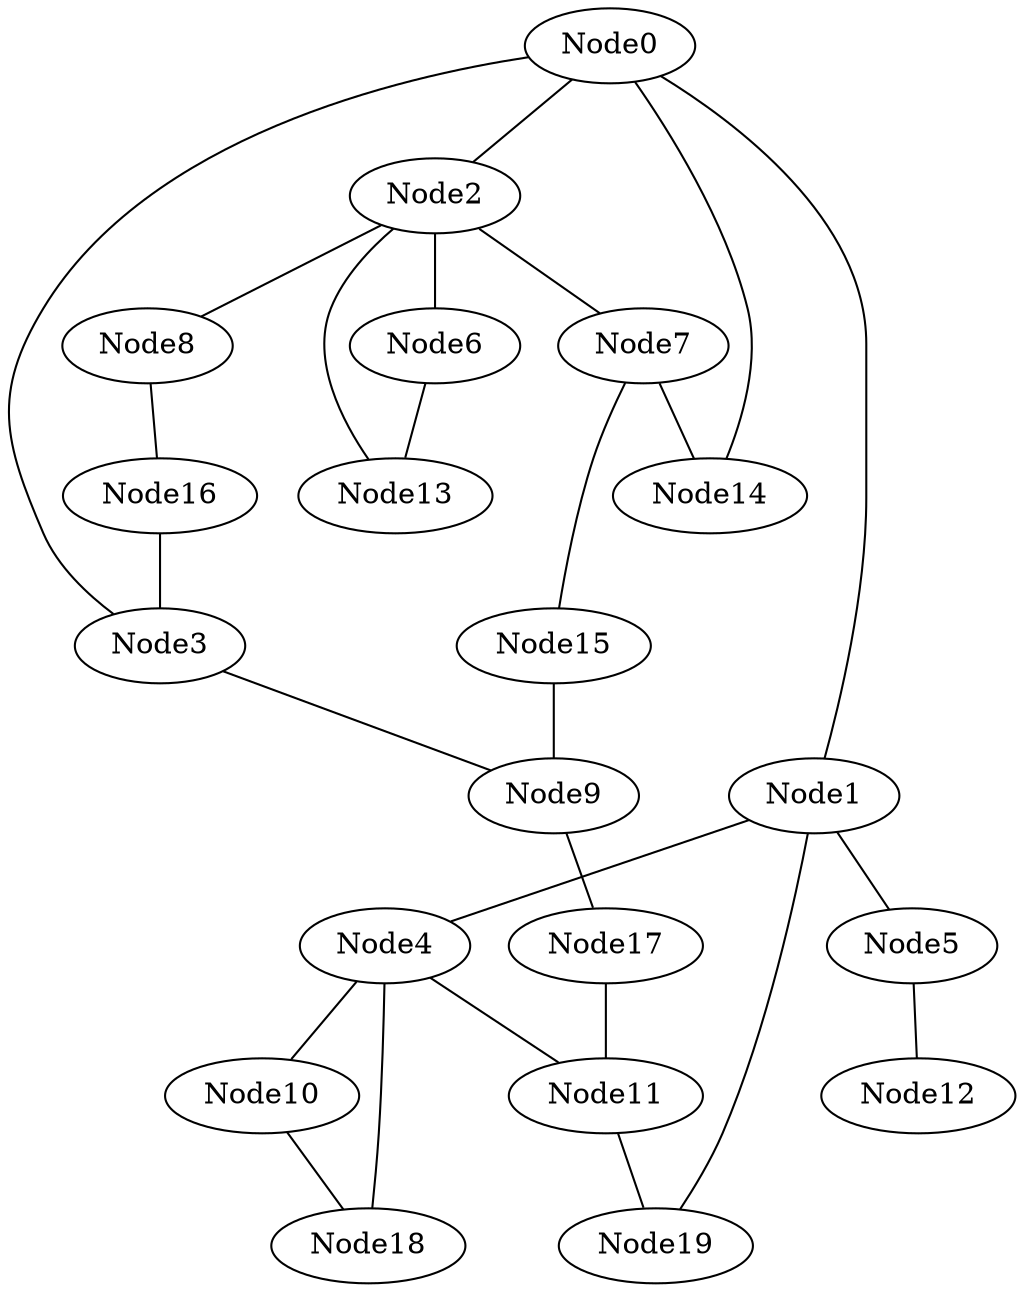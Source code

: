 strict graph G {
  1 [ label="Node0" ];
  2 [ label="Node1" ];
  3 [ label="Node2" ];
  4 [ label="Node3" ];
  5 [ label="Node4" ];
  6 [ label="Node5" ];
  7 [ label="Node6" ];
  8 [ label="Node7" ];
  9 [ label="Node8" ];
  10 [ label="Node9" ];
  11 [ label="Node10" ];
  12 [ label="Node11" ];
  13 [ label="Node12" ];
  14 [ label="Node13" ];
  15 [ label="Node14" ];
  16 [ label="Node15" ];
  17 [ label="Node16" ];
  18 [ label="Node17" ];
  19 [ label="Node18" ];
  20 [ label="Node19" ];
  1 -- 2;
  1 -- 3;
  1 -- 4;
  2 -- 5;
  2 -- 6;
  3 -- 7;
  3 -- 8;
  3 -- 9;
  4 -- 10;
  5 -- 11;
  5 -- 12;
  6 -- 13;
  7 -- 14;
  8 -- 15;
  8 -- 16;
  9 -- 17;
  10 -- 18;
  11 -- 19;
  12 -- 20;
  14 -- 3;
  15 -- 1;
  16 -- 10;
  17 -- 4;
  18 -- 12;
  19 -- 5;
  20 -- 2;
}
